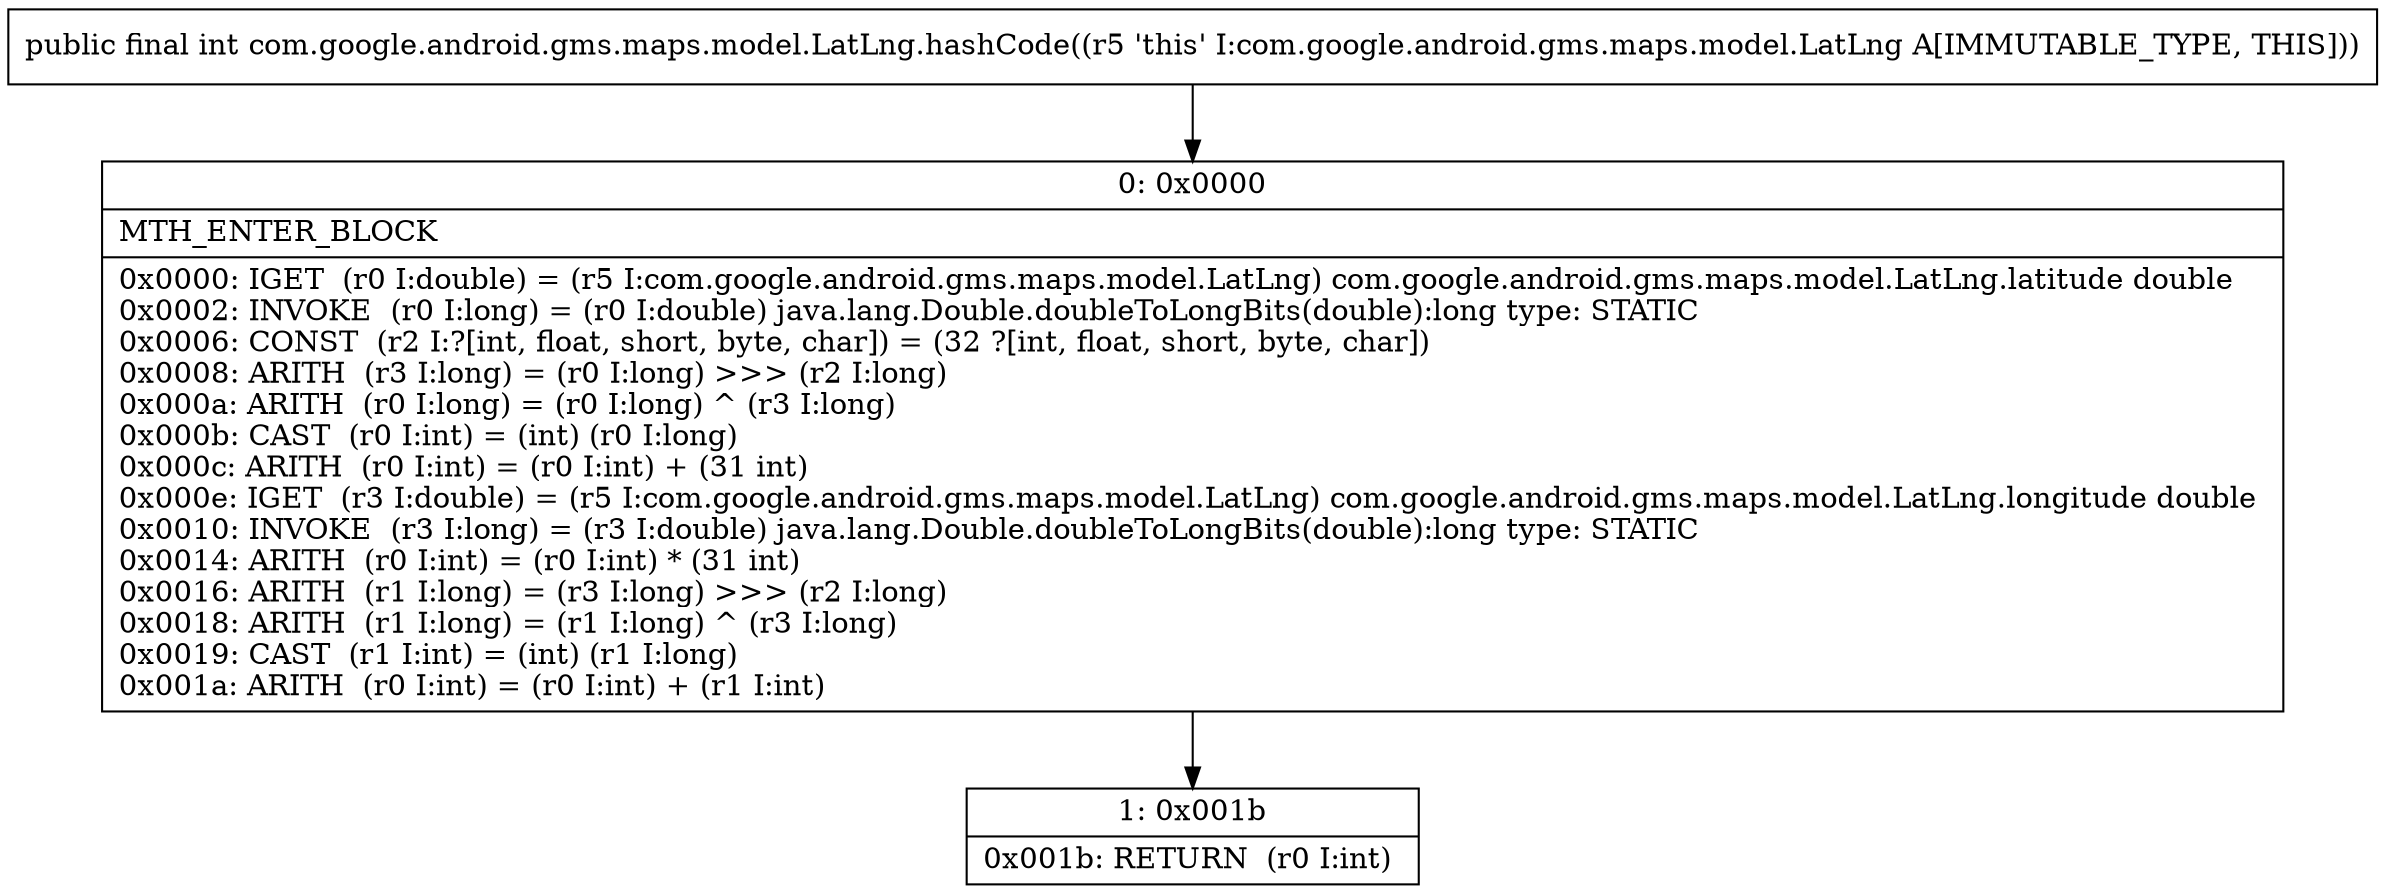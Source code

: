 digraph "CFG forcom.google.android.gms.maps.model.LatLng.hashCode()I" {
Node_0 [shape=record,label="{0\:\ 0x0000|MTH_ENTER_BLOCK\l|0x0000: IGET  (r0 I:double) = (r5 I:com.google.android.gms.maps.model.LatLng) com.google.android.gms.maps.model.LatLng.latitude double \l0x0002: INVOKE  (r0 I:long) = (r0 I:double) java.lang.Double.doubleToLongBits(double):long type: STATIC \l0x0006: CONST  (r2 I:?[int, float, short, byte, char]) = (32 ?[int, float, short, byte, char]) \l0x0008: ARITH  (r3 I:long) = (r0 I:long) \>\>\> (r2 I:long) \l0x000a: ARITH  (r0 I:long) = (r0 I:long) ^ (r3 I:long) \l0x000b: CAST  (r0 I:int) = (int) (r0 I:long) \l0x000c: ARITH  (r0 I:int) = (r0 I:int) + (31 int) \l0x000e: IGET  (r3 I:double) = (r5 I:com.google.android.gms.maps.model.LatLng) com.google.android.gms.maps.model.LatLng.longitude double \l0x0010: INVOKE  (r3 I:long) = (r3 I:double) java.lang.Double.doubleToLongBits(double):long type: STATIC \l0x0014: ARITH  (r0 I:int) = (r0 I:int) * (31 int) \l0x0016: ARITH  (r1 I:long) = (r3 I:long) \>\>\> (r2 I:long) \l0x0018: ARITH  (r1 I:long) = (r1 I:long) ^ (r3 I:long) \l0x0019: CAST  (r1 I:int) = (int) (r1 I:long) \l0x001a: ARITH  (r0 I:int) = (r0 I:int) + (r1 I:int) \l}"];
Node_1 [shape=record,label="{1\:\ 0x001b|0x001b: RETURN  (r0 I:int) \l}"];
MethodNode[shape=record,label="{public final int com.google.android.gms.maps.model.LatLng.hashCode((r5 'this' I:com.google.android.gms.maps.model.LatLng A[IMMUTABLE_TYPE, THIS])) }"];
MethodNode -> Node_0;
Node_0 -> Node_1;
}

